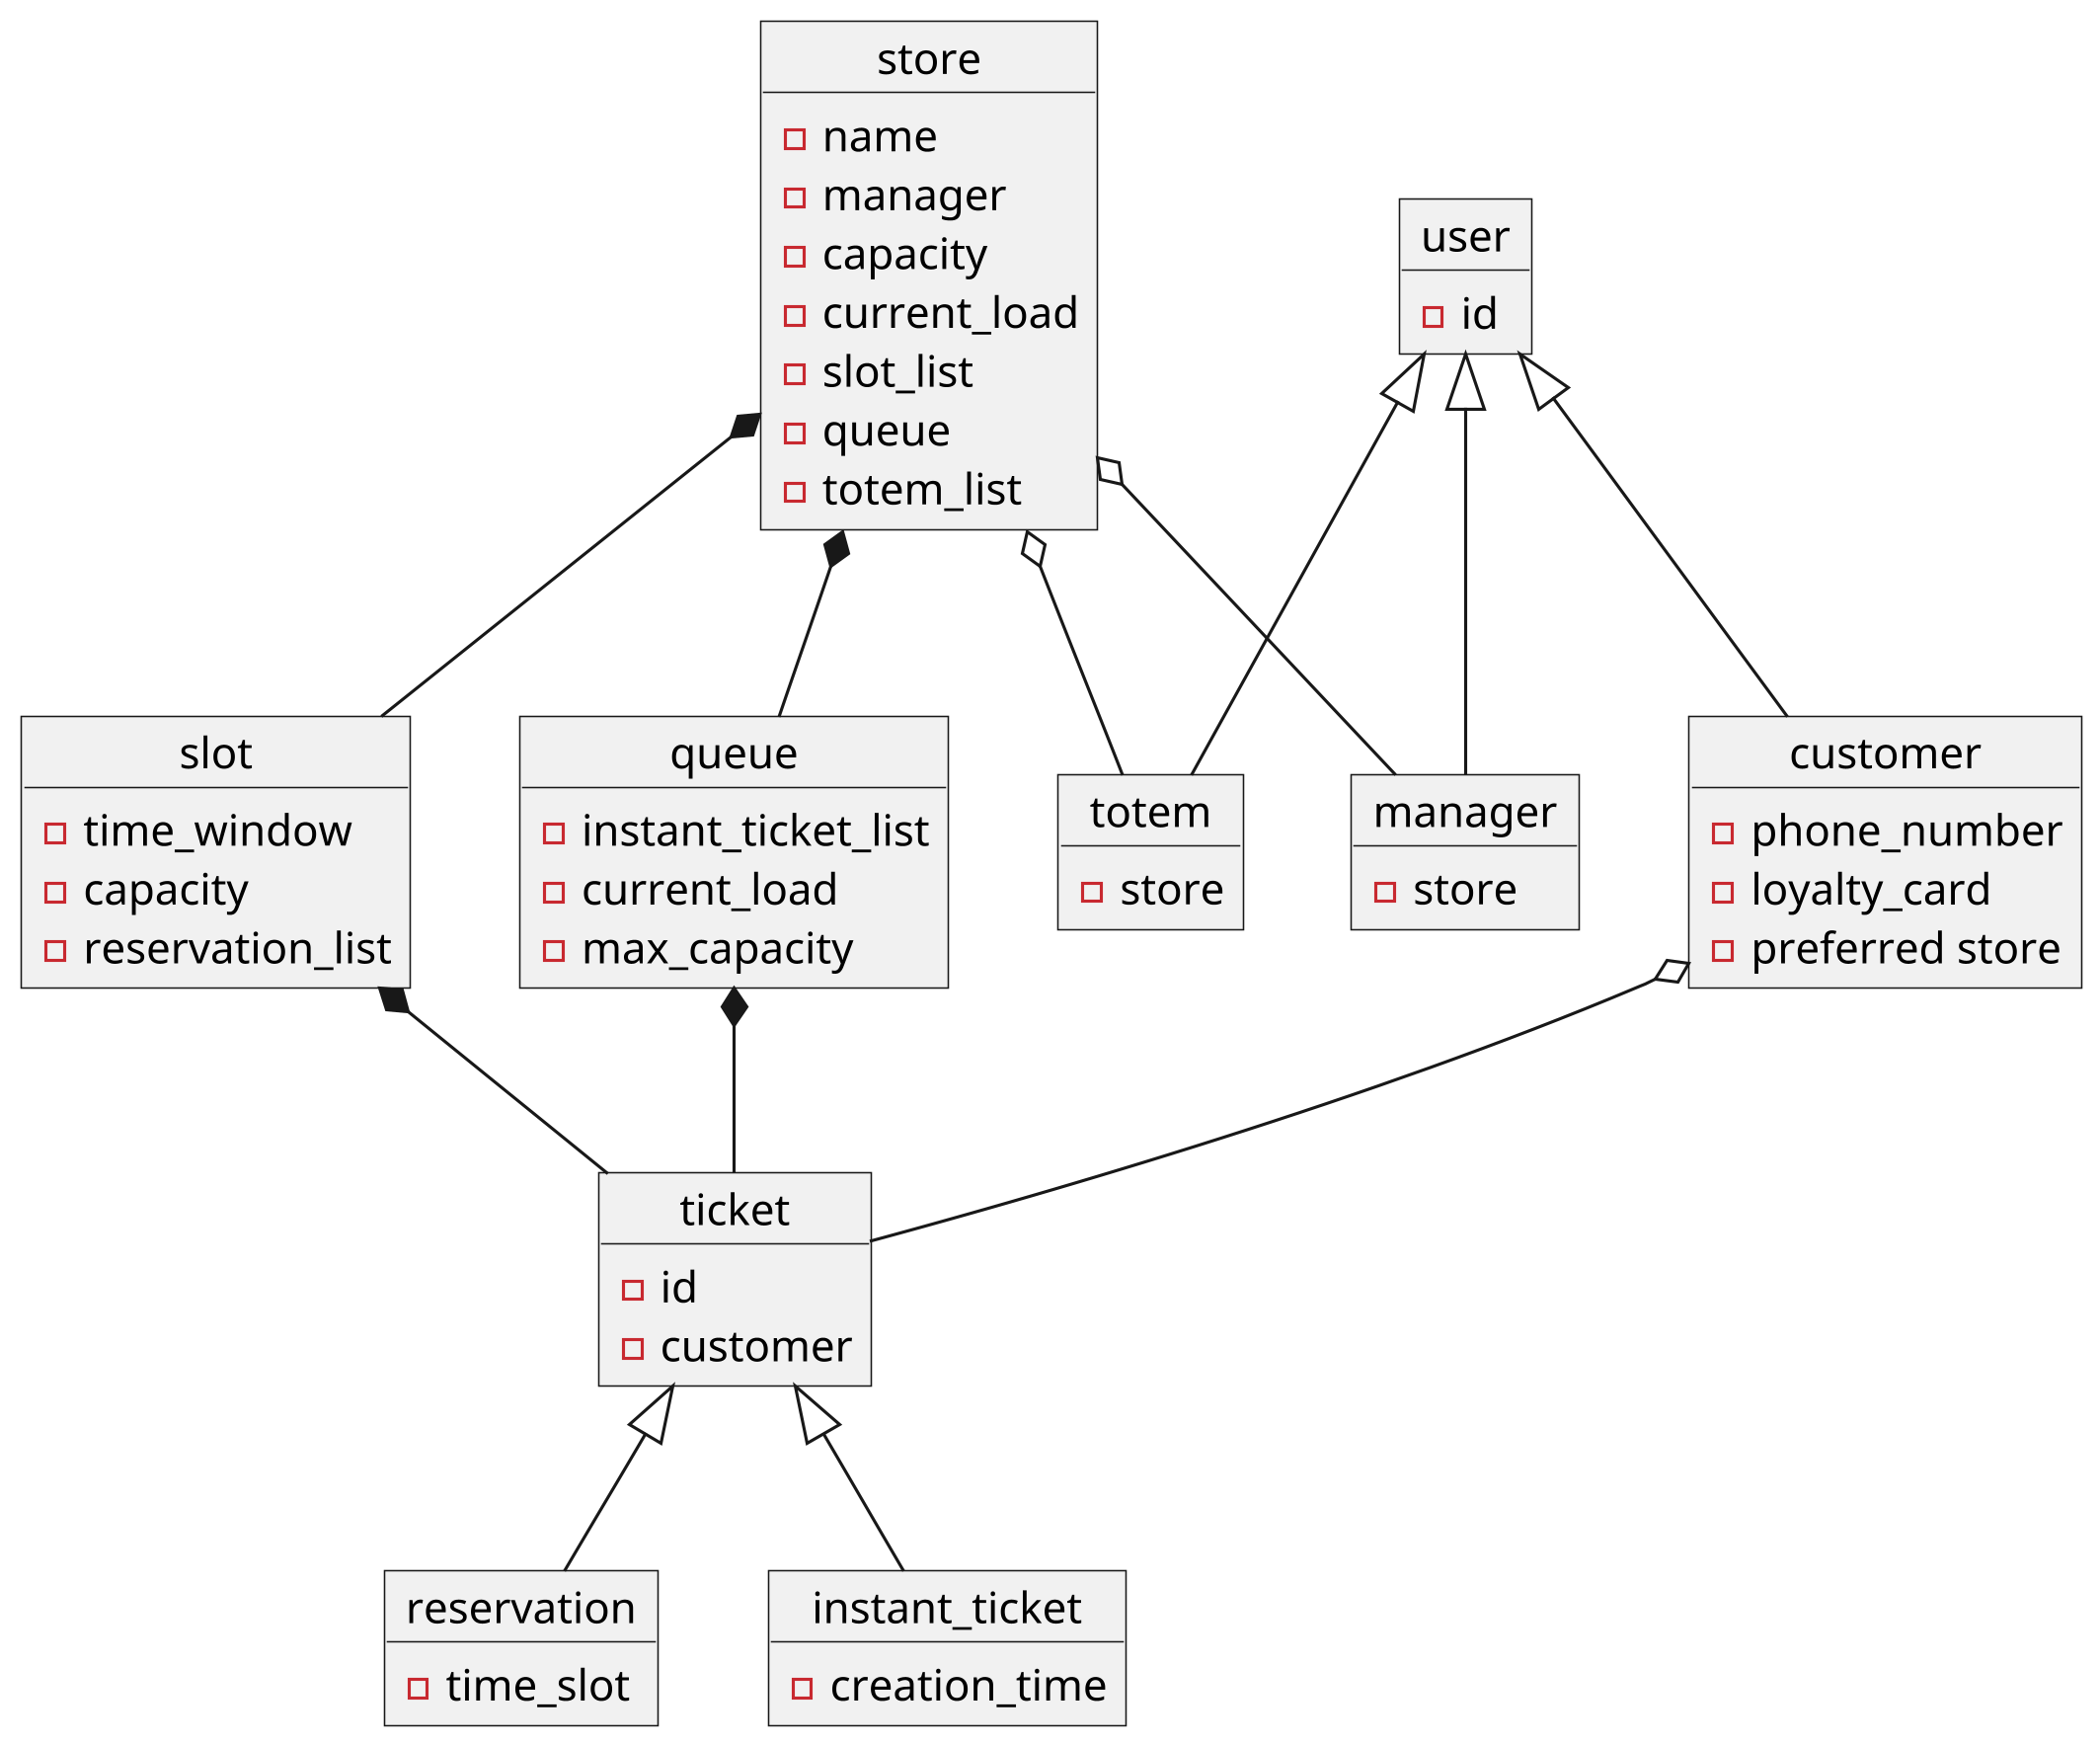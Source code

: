 @startuml high_level_UML
'--------------------------
'settings
skinparam dpi 300
skinparam ActorFontSize 15
skinparam UsecaseFontSize 12

'--------------------------
'OBJECTS
object user{
    - id
}
object manager{
    - store
}
object totem{
    - store
}
object customer{
    - phone_number
    - loyalty_card
    - preferred store
}
object queue{
    - instant_ticket_list
    - current_load
    - max_capacity
}

object slot{
    - time_window
    - capacity
    - reservation_list
}

object reservation{
    - time_slot
}

object ticket{
    - id
    - customer
}

object instant_ticket{
    - creation_time
}

object store{
    - name
    - manager
    - capacity
    - current_load
    - slot_list
    - queue
    - totem_list
}

'--------------------------
'relations
ticket <|-- reservation
ticket <|-- instant_ticket

store *-- slot
store *-- queue
store o-- manager
store o-- totem

queue *-- ticket

slot *-- ticket

customer o-- ticket

user <|-- totem
user <|-- manager
user <|-- customer

@enduml